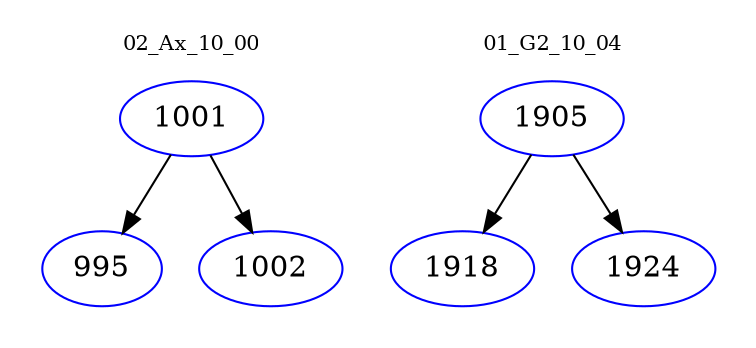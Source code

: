 digraph{
subgraph cluster_0 {
color = white
label = "02_Ax_10_00";
fontsize=10;
T0_1001 [label="1001", color="blue"]
T0_1001 -> T0_995 [color="black"]
T0_995 [label="995", color="blue"]
T0_1001 -> T0_1002 [color="black"]
T0_1002 [label="1002", color="blue"]
}
subgraph cluster_1 {
color = white
label = "01_G2_10_04";
fontsize=10;
T1_1905 [label="1905", color="blue"]
T1_1905 -> T1_1918 [color="black"]
T1_1918 [label="1918", color="blue"]
T1_1905 -> T1_1924 [color="black"]
T1_1924 [label="1924", color="blue"]
}
}
